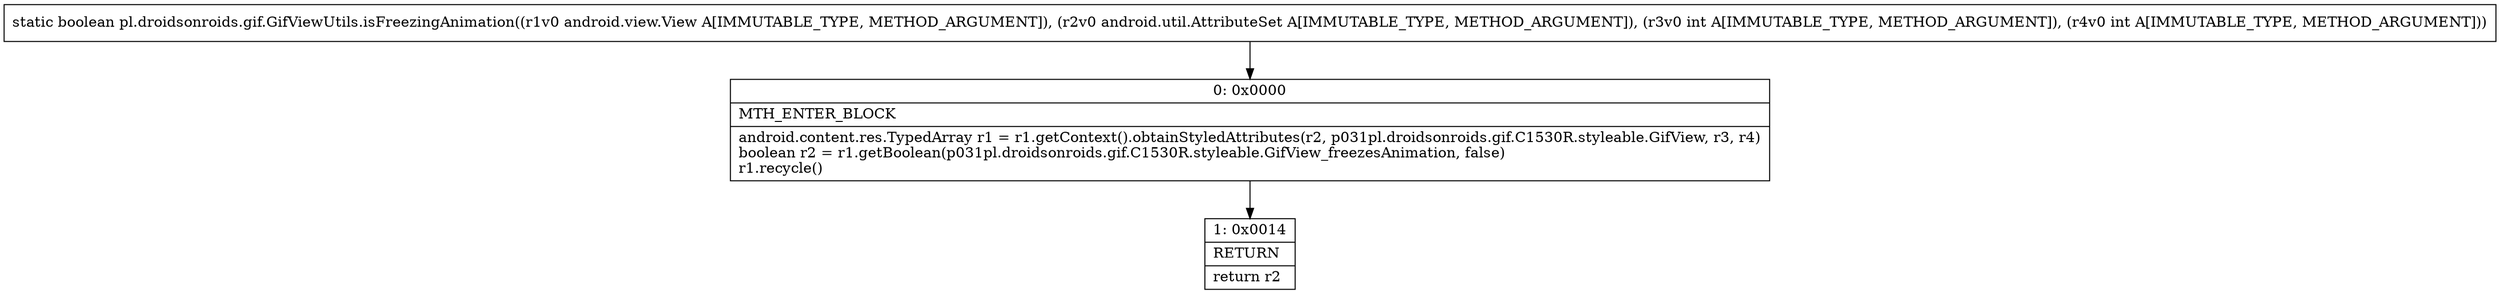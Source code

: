 digraph "CFG forpl.droidsonroids.gif.GifViewUtils.isFreezingAnimation(Landroid\/view\/View;Landroid\/util\/AttributeSet;II)Z" {
Node_0 [shape=record,label="{0\:\ 0x0000|MTH_ENTER_BLOCK\l|android.content.res.TypedArray r1 = r1.getContext().obtainStyledAttributes(r2, p031pl.droidsonroids.gif.C1530R.styleable.GifView, r3, r4)\lboolean r2 = r1.getBoolean(p031pl.droidsonroids.gif.C1530R.styleable.GifView_freezesAnimation, false)\lr1.recycle()\l}"];
Node_1 [shape=record,label="{1\:\ 0x0014|RETURN\l|return r2\l}"];
MethodNode[shape=record,label="{static boolean pl.droidsonroids.gif.GifViewUtils.isFreezingAnimation((r1v0 android.view.View A[IMMUTABLE_TYPE, METHOD_ARGUMENT]), (r2v0 android.util.AttributeSet A[IMMUTABLE_TYPE, METHOD_ARGUMENT]), (r3v0 int A[IMMUTABLE_TYPE, METHOD_ARGUMENT]), (r4v0 int A[IMMUTABLE_TYPE, METHOD_ARGUMENT])) }"];
MethodNode -> Node_0;
Node_0 -> Node_1;
}

